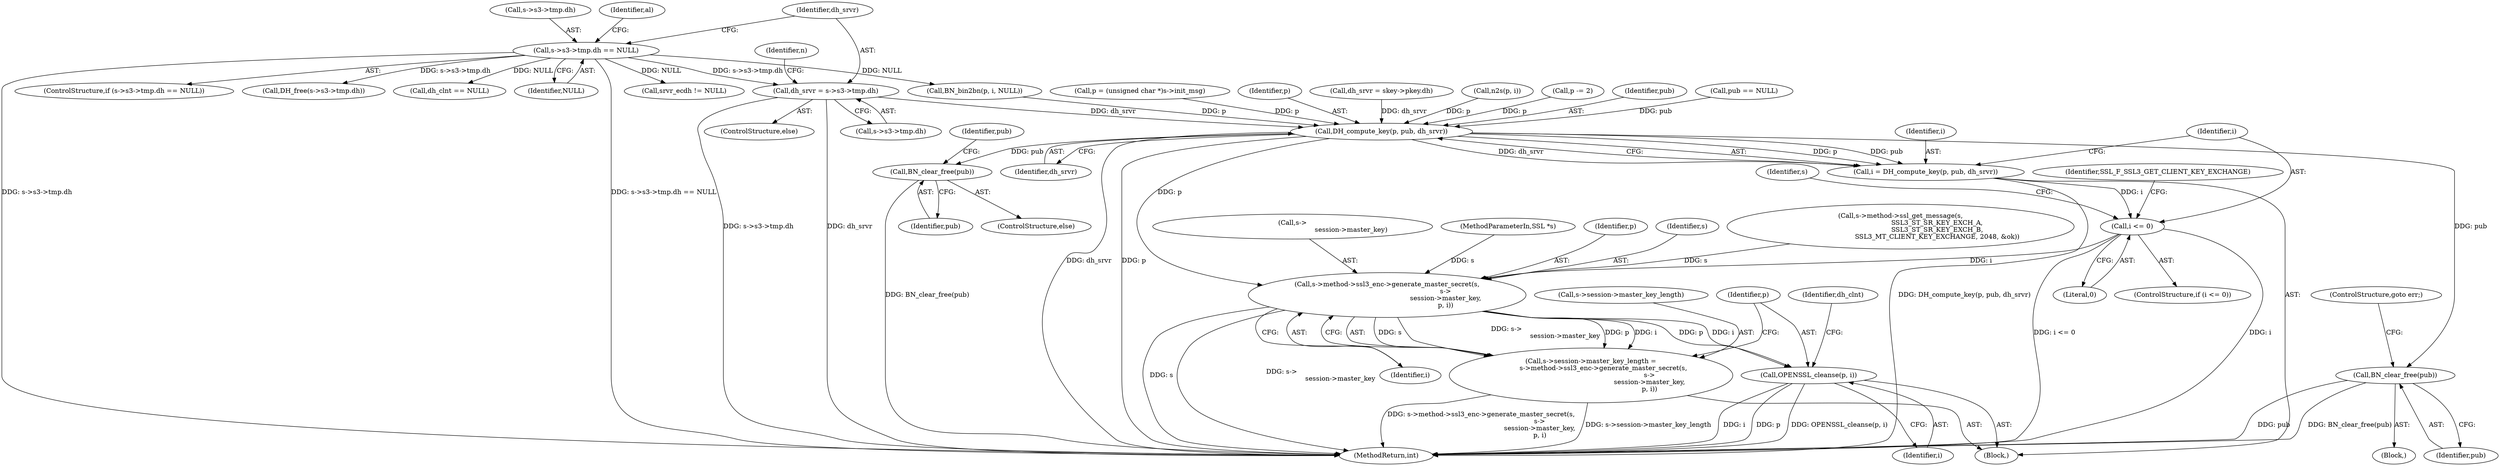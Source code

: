 digraph "0_openssl_3c66a669dfc7b3792f7af0758ea26fe8502ce70c@pointer" {
"1000667" [label="(Call,dh_srvr = s->s3->tmp.dh)"];
"1000649" [label="(Call,s->s3->tmp.dh == NULL)"];
"1000740" [label="(Call,DH_compute_key(p, pub, dh_srvr))"];
"1000738" [label="(Call,i = DH_compute_key(p, pub, dh_srvr))"];
"1000745" [label="(Call,i <= 0)"];
"1000788" [label="(Call,s->method->ssl3_enc->generate_master_secret(s,\n                                                        s->\n                                                        session->master_key,\n                                                        p, i))"];
"1000782" [label="(Call,s->session->master_key_length =\n            s->method->ssl3_enc->generate_master_secret(s,\n                                                        s->\n                                                        session->master_key,\n                                                        p, i))"];
"1000797" [label="(Call,OPENSSL_cleanse(p, i))"];
"1000752" [label="(Call,BN_clear_free(pub))"];
"1000777" [label="(Call,BN_clear_free(pub))"];
"1000782" [label="(Call,s->session->master_key_length =\n            s->method->ssl3_enc->generate_master_secret(s,\n                                                        s->\n                                                        session->master_key,\n                                                        p, i))"];
"1000648" [label="(ControlStructure,if (s->s3->tmp.dh == NULL))"];
"1000747" [label="(Literal,0)"];
"1000789" [label="(Identifier,s)"];
"1000186" [label="(Call,s->method->ssl_get_message(s,\n                                   SSL3_ST_SR_KEY_EXCH_A,\n                                   SSL3_ST_SR_KEY_EXCH_B,\n                                   SSL3_MT_CLIENT_KEY_EXCHANGE, 2048, &ok))"];
"1000741" [label="(Identifier,p)"];
"1000755" [label="(Call,DH_free(s->s3->tmp.dh))"];
"1000790" [label="(Call,s->\n                                                        session->master_key)"];
"1000142" [label="(MethodParameterIn,SSL *s)"];
"1000640" [label="(Call,dh_srvr = skey->pkey.dh)"];
"1000788" [label="(Call,s->method->ssl3_enc->generate_master_secret(s,\n                                                        s->\n                                                        session->master_key,\n                                                        p, i))"];
"1000740" [label="(Call,DH_compute_key(p, pub, dh_srvr))"];
"1000759" [label="(Identifier,s)"];
"1000666" [label="(ControlStructure,else)"];
"1000777" [label="(Call,BN_clear_free(pub))"];
"1000778" [label="(Identifier,pub)"];
"1000704" [label="(Call,dh_clnt == NULL)"];
"1000744" [label="(ControlStructure,if (i <= 0))"];
"1000657" [label="(Identifier,NULL)"];
"1000754" [label="(ControlStructure,goto err;)"];
"1000669" [label="(Call,s->s3->tmp.dh)"];
"1000799" [label="(Identifier,i)"];
"1002147" [label="(Call,srvr_ecdh != NULL)"];
"1000780" [label="(Identifier,pub)"];
"1000745" [label="(Call,i <= 0)"];
"1000783" [label="(Call,s->session->master_key_length)"];
"1000746" [label="(Identifier,i)"];
"1000517" [label="(Block,)"];
"1000532" [label="(Call,n2s(p, i))"];
"1000752" [label="(Call,BN_clear_free(pub))"];
"1000795" [label="(Identifier,p)"];
"1000738" [label="(Call,i = DH_compute_key(p, pub, dh_srvr))"];
"1000750" [label="(Identifier,SSL_F_SSL3_GET_CLIENT_KEY_EXCHANGE)"];
"1000649" [label="(Call,s->s3->tmp.dh == NULL)"];
"1000575" [label="(Call,p -= 2)"];
"1000796" [label="(Identifier,i)"];
"1002162" [label="(MethodReturn,int)"];
"1000668" [label="(Identifier,dh_srvr)"];
"1000753" [label="(Identifier,pub)"];
"1000776" [label="(ControlStructure,else)"];
"1000742" [label="(Identifier,pub)"];
"1000667" [label="(Call,dh_srvr = s->s3->tmp.dh)"];
"1000730" [label="(Call,pub == NULL)"];
"1000739" [label="(Identifier,i)"];
"1000678" [label="(Identifier,n)"];
"1000660" [label="(Identifier,al)"];
"1000797" [label="(Call,OPENSSL_cleanse(p, i))"];
"1000798" [label="(Identifier,p)"];
"1000650" [label="(Call,s->s3->tmp.dh)"];
"1000725" [label="(Call,BN_bin2bn(p, i, NULL))"];
"1000743" [label="(Identifier,dh_srvr)"];
"1000201" [label="(Call,p = (unsigned char *)s->init_msg)"];
"1000801" [label="(Identifier,dh_clnt)"];
"1000748" [label="(Block,)"];
"1000667" -> "1000666"  [label="AST: "];
"1000667" -> "1000669"  [label="CFG: "];
"1000668" -> "1000667"  [label="AST: "];
"1000669" -> "1000667"  [label="AST: "];
"1000678" -> "1000667"  [label="CFG: "];
"1000667" -> "1002162"  [label="DDG: dh_srvr"];
"1000667" -> "1002162"  [label="DDG: s->s3->tmp.dh"];
"1000649" -> "1000667"  [label="DDG: s->s3->tmp.dh"];
"1000667" -> "1000740"  [label="DDG: dh_srvr"];
"1000649" -> "1000648"  [label="AST: "];
"1000649" -> "1000657"  [label="CFG: "];
"1000650" -> "1000649"  [label="AST: "];
"1000657" -> "1000649"  [label="AST: "];
"1000660" -> "1000649"  [label="CFG: "];
"1000668" -> "1000649"  [label="CFG: "];
"1000649" -> "1002162"  [label="DDG: s->s3->tmp.dh"];
"1000649" -> "1002162"  [label="DDG: s->s3->tmp.dh == NULL"];
"1000649" -> "1000704"  [label="DDG: NULL"];
"1000649" -> "1000725"  [label="DDG: NULL"];
"1000649" -> "1000755"  [label="DDG: s->s3->tmp.dh"];
"1000649" -> "1002147"  [label="DDG: NULL"];
"1000740" -> "1000738"  [label="AST: "];
"1000740" -> "1000743"  [label="CFG: "];
"1000741" -> "1000740"  [label="AST: "];
"1000742" -> "1000740"  [label="AST: "];
"1000743" -> "1000740"  [label="AST: "];
"1000738" -> "1000740"  [label="CFG: "];
"1000740" -> "1002162"  [label="DDG: dh_srvr"];
"1000740" -> "1002162"  [label="DDG: p"];
"1000740" -> "1000738"  [label="DDG: p"];
"1000740" -> "1000738"  [label="DDG: pub"];
"1000740" -> "1000738"  [label="DDG: dh_srvr"];
"1000532" -> "1000740"  [label="DDG: p"];
"1000725" -> "1000740"  [label="DDG: p"];
"1000575" -> "1000740"  [label="DDG: p"];
"1000201" -> "1000740"  [label="DDG: p"];
"1000730" -> "1000740"  [label="DDG: pub"];
"1000640" -> "1000740"  [label="DDG: dh_srvr"];
"1000740" -> "1000752"  [label="DDG: pub"];
"1000740" -> "1000777"  [label="DDG: pub"];
"1000740" -> "1000788"  [label="DDG: p"];
"1000738" -> "1000517"  [label="AST: "];
"1000739" -> "1000738"  [label="AST: "];
"1000746" -> "1000738"  [label="CFG: "];
"1000738" -> "1002162"  [label="DDG: DH_compute_key(p, pub, dh_srvr)"];
"1000738" -> "1000745"  [label="DDG: i"];
"1000745" -> "1000744"  [label="AST: "];
"1000745" -> "1000747"  [label="CFG: "];
"1000746" -> "1000745"  [label="AST: "];
"1000747" -> "1000745"  [label="AST: "];
"1000750" -> "1000745"  [label="CFG: "];
"1000759" -> "1000745"  [label="CFG: "];
"1000745" -> "1002162"  [label="DDG: i <= 0"];
"1000745" -> "1002162"  [label="DDG: i"];
"1000745" -> "1000788"  [label="DDG: i"];
"1000788" -> "1000782"  [label="AST: "];
"1000788" -> "1000796"  [label="CFG: "];
"1000789" -> "1000788"  [label="AST: "];
"1000790" -> "1000788"  [label="AST: "];
"1000795" -> "1000788"  [label="AST: "];
"1000796" -> "1000788"  [label="AST: "];
"1000782" -> "1000788"  [label="CFG: "];
"1000788" -> "1002162"  [label="DDG: s"];
"1000788" -> "1002162"  [label="DDG: s->\n                                                        session->master_key"];
"1000788" -> "1000782"  [label="DDG: s"];
"1000788" -> "1000782"  [label="DDG: s->\n                                                        session->master_key"];
"1000788" -> "1000782"  [label="DDG: p"];
"1000788" -> "1000782"  [label="DDG: i"];
"1000186" -> "1000788"  [label="DDG: s"];
"1000142" -> "1000788"  [label="DDG: s"];
"1000788" -> "1000797"  [label="DDG: p"];
"1000788" -> "1000797"  [label="DDG: i"];
"1000782" -> "1000517"  [label="AST: "];
"1000783" -> "1000782"  [label="AST: "];
"1000798" -> "1000782"  [label="CFG: "];
"1000782" -> "1002162"  [label="DDG: s->method->ssl3_enc->generate_master_secret(s,\n                                                        s->\n                                                        session->master_key,\n                                                        p, i)"];
"1000782" -> "1002162"  [label="DDG: s->session->master_key_length"];
"1000797" -> "1000517"  [label="AST: "];
"1000797" -> "1000799"  [label="CFG: "];
"1000798" -> "1000797"  [label="AST: "];
"1000799" -> "1000797"  [label="AST: "];
"1000801" -> "1000797"  [label="CFG: "];
"1000797" -> "1002162"  [label="DDG: i"];
"1000797" -> "1002162"  [label="DDG: p"];
"1000797" -> "1002162"  [label="DDG: OPENSSL_cleanse(p, i)"];
"1000752" -> "1000748"  [label="AST: "];
"1000752" -> "1000753"  [label="CFG: "];
"1000753" -> "1000752"  [label="AST: "];
"1000754" -> "1000752"  [label="CFG: "];
"1000752" -> "1002162"  [label="DDG: pub"];
"1000752" -> "1002162"  [label="DDG: BN_clear_free(pub)"];
"1000777" -> "1000776"  [label="AST: "];
"1000777" -> "1000778"  [label="CFG: "];
"1000778" -> "1000777"  [label="AST: "];
"1000780" -> "1000777"  [label="CFG: "];
"1000777" -> "1002162"  [label="DDG: BN_clear_free(pub)"];
}
